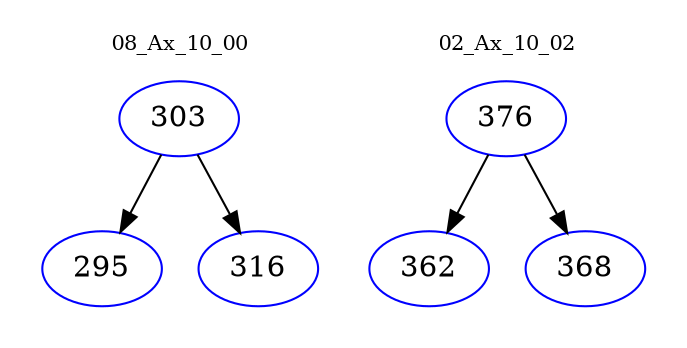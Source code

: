 digraph{
subgraph cluster_0 {
color = white
label = "08_Ax_10_00";
fontsize=10;
T0_303 [label="303", color="blue"]
T0_303 -> T0_295 [color="black"]
T0_295 [label="295", color="blue"]
T0_303 -> T0_316 [color="black"]
T0_316 [label="316", color="blue"]
}
subgraph cluster_1 {
color = white
label = "02_Ax_10_02";
fontsize=10;
T1_376 [label="376", color="blue"]
T1_376 -> T1_362 [color="black"]
T1_362 [label="362", color="blue"]
T1_376 -> T1_368 [color="black"]
T1_368 [label="368", color="blue"]
}
}
